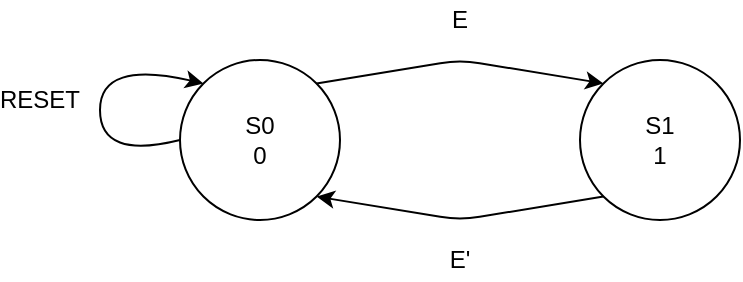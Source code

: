 <mxfile version="13.7.5" type="device"><diagram id="sFbf5akOCgLxYmYBmY9C" name="Page-1"><mxGraphModel dx="868" dy="482" grid="1" gridSize="10" guides="1" tooltips="1" connect="1" arrows="1" fold="1" page="1" pageScale="1" pageWidth="850" pageHeight="1100" math="0" shadow="0"><root><mxCell id="0"/><mxCell id="1" parent="0"/><mxCell id="uAJ988ZNzHh0dk4jxky8-1" value="S0&lt;br&gt;0" style="ellipse;whiteSpace=wrap;html=1;aspect=fixed;" vertex="1" parent="1"><mxGeometry x="240" y="160" width="80" height="80" as="geometry"/></mxCell><mxCell id="uAJ988ZNzHh0dk4jxky8-2" value="S1&lt;br&gt;1" style="ellipse;whiteSpace=wrap;html=1;aspect=fixed;" vertex="1" parent="1"><mxGeometry x="440" y="160" width="80" height="80" as="geometry"/></mxCell><mxCell id="uAJ988ZNzHh0dk4jxky8-3" value="" style="endArrow=classic;html=1;entryX=0;entryY=0;entryDx=0;entryDy=0;exitX=1;exitY=0;exitDx=0;exitDy=0;" edge="1" parent="1" source="uAJ988ZNzHh0dk4jxky8-1" target="uAJ988ZNzHh0dk4jxky8-2"><mxGeometry width="50" height="50" relative="1" as="geometry"><mxPoint x="340" y="180" as="sourcePoint"/><mxPoint x="390" y="130" as="targetPoint"/><Array as="points"><mxPoint x="380" y="160"/></Array></mxGeometry></mxCell><mxCell id="uAJ988ZNzHh0dk4jxky8-4" value="" style="endArrow=classic;html=1;entryX=1;entryY=1;entryDx=0;entryDy=0;exitX=0;exitY=1;exitDx=0;exitDy=0;" edge="1" parent="1" source="uAJ988ZNzHh0dk4jxky8-2" target="uAJ988ZNzHh0dk4jxky8-1"><mxGeometry width="50" height="50" relative="1" as="geometry"><mxPoint x="370" y="310" as="sourcePoint"/><mxPoint x="420" y="260" as="targetPoint"/><Array as="points"><mxPoint x="380" y="240"/></Array></mxGeometry></mxCell><mxCell id="uAJ988ZNzHh0dk4jxky8-5" value="" style="curved=1;endArrow=classic;html=1;entryX=0;entryY=0;entryDx=0;entryDy=0;exitX=0;exitY=0.5;exitDx=0;exitDy=0;" edge="1" parent="1" source="uAJ988ZNzHh0dk4jxky8-1" target="uAJ988ZNzHh0dk4jxky8-1"><mxGeometry width="50" height="50" relative="1" as="geometry"><mxPoint x="160" y="230" as="sourcePoint"/><mxPoint x="210" y="180" as="targetPoint"/><Array as="points"><mxPoint x="200" y="210"/><mxPoint x="200" y="160"/></Array></mxGeometry></mxCell><mxCell id="uAJ988ZNzHh0dk4jxky8-6" value="RESET" style="text;html=1;strokeColor=none;fillColor=none;align=center;verticalAlign=middle;whiteSpace=wrap;rounded=0;" vertex="1" parent="1"><mxGeometry x="150" y="170" width="40" height="20" as="geometry"/></mxCell><mxCell id="uAJ988ZNzHh0dk4jxky8-7" value="E" style="text;html=1;strokeColor=none;fillColor=none;align=center;verticalAlign=middle;whiteSpace=wrap;rounded=0;" vertex="1" parent="1"><mxGeometry x="360" y="130" width="40" height="20" as="geometry"/></mxCell><mxCell id="uAJ988ZNzHh0dk4jxky8-8" value="E'" style="text;html=1;strokeColor=none;fillColor=none;align=center;verticalAlign=middle;whiteSpace=wrap;rounded=0;" vertex="1" parent="1"><mxGeometry x="360" y="250" width="40" height="20" as="geometry"/></mxCell></root></mxGraphModel></diagram></mxfile>